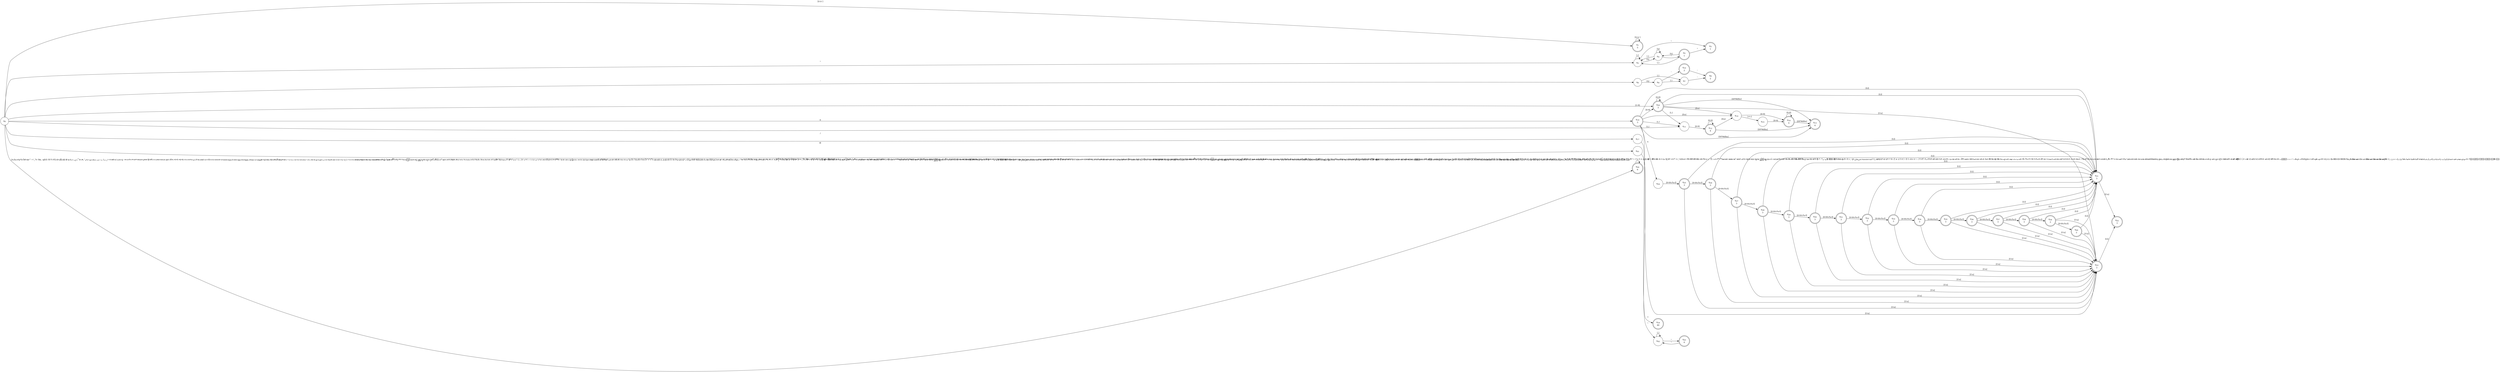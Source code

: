 digraph FFA {
rankdir=LR
node [shape=circle]
q0->q1 [label="[\\t-\\r ]"]
q0->q2 [label="\""]
q0->q6 [label="'"]
q0->q11 [label="[\\.]"]
q0->q17 [label="/"]
q0->q19 [label="0"]
q0->q20 [label="[1-9]"]
q0->q41 [label="@"]
q0->q44 [label="[A-Za-zªµºÀ-ÖØ-öø-ˁˆ-ˑˠ-ˤˬˮͰ-ʹͶͷͺ-ͽͿΆΈ-ΊΌΎ-ΡΣ-ϵϷ-ҁҊ-ԯԱ-Ֆՙա-ևא-תװ-ײؠ-يٮٯٱ-ۓەۥۦۮۯۺ-ۼۿܐܒ-ܯݍ-ޥޱߊ-ߪߴߵߺࠀ-ࠕࠚࠤࠨࡀ-ࡘࢠ-ࢴऄ-हऽॐक़-ॡॱ-ঀঅ-ঌএঐও-নপ-রলশ-হঽৎড়ঢ়য়-ৡৰৱਅ-ਊਏਐਓ-ਨਪ-ਰਲਲ਼ਵਸ਼ਸਹਖ਼-ੜਫ਼ੲ-ੴઅ-ઍએ-ઑઓ-નપ-રલળવ-હઽૐૠૡૹଅ-ଌଏଐଓ-ନପ-ରଲଳଵ-ହଽଡ଼ଢ଼ୟ-ୡୱஃஅ-ஊஎ-ஐஒ-கஙசஜஞடணதந-பம-ஹௐఅ-ఌఎ-ఐఒ-నప-హఽౘ-ౚౠౡಅ-ಌಎ-ಐಒ-ನಪ-ಳವ-ಹಽೞೠೡೱೲഅ-ഌഎ-ഐഒ-ഺഽൎൟ-ൡൺ-ൿඅ-ඖක-නඳ-රලව-ෆก-ะาำเ-ๆກຂຄງຈຊຍດ-ທນ-ຟມ-ຣລວສຫອ-ະາຳຽເ-ໄໆໜ-ໟༀཀ-ཇཉ-ཬྈ-ྌက-ဪဿၐ-ၕၚ-ၝၡၥၦၮ-ၰၵ-ႁႎႠ-ჅჇჍა-ჺჼ-ቈቊ-ቍቐ-ቖቘቚ-ቝበ-ኈኊ-ኍነ-ኰኲ-ኵኸ-ኾዀዂ-ዅወ-ዖዘ-ጐጒ-ጕጘ-ፚᎀ-ᎏᎠ-Ᏽᏸ-ᏽᐁ-ᙬᙯ-ᙿᚁ-ᚚᚠ-ᛪᛱ-ᛸᜀ-ᜌᜎ-ᜑᜠ-ᜱᝀ-ᝑᝠ-ᝬᝮ-ᝰក-ឳៗៜᠠ-ᡷᢀ-ᢨᢪᢰ-ᣵᤀ-ᤞᥐ-ᥭᥰ-ᥴᦀ-ᦫᦰ-ᧉᨀ-ᨖᨠ-ᩔᪧᬅ-ᬳᭅ-ᭋᮃ-ᮠᮮᮯᮺ-ᯥᰀ-ᰣᱍ-ᱏᱚ-ᱽᳩ-ᳬᳮ-ᳱᳵᳶᴀ-ᶿḀ-ἕἘ-Ἕἠ-ὅὈ-Ὅὐ-ὗὙὛὝὟ-ώᾀ-ᾴᾶ-ᾼιῂ-ῄῆ-ῌῐ-ΐῖ-Ίῠ-Ῥῲ-ῴῶ-ῼⁱⁿₐ-ₜℂℇℊ-ℓℕℙ-ℝℤΩℨK-ℭℯ-ℹℼ-ℿⅅ-ⅉⅎↃↄⰀ-Ⱞⰰ-ⱞⱠ-ⳤⳫ-ⳮⳲⳳⴀ-ⴥⴧⴭⴰ-ⵧⵯⶀ-ⶖⶠ-ⶦⶨ-ⶮⶰ-ⶶⶸ-ⶾⷀ-ⷆⷈ-ⷎⷐ-ⷖⷘ-ⷞⸯ々〆〱-〵〻〼ぁ-ゖゝ-ゟァ-ヺー-ヿㄅ-ㄭㄱ-ㆎㆠ-ㆺㇰ-ㇿ㐀-䶵一-鿕ꀀ-ꒌꓐ-ꓽꔀ-ꘌꘐ-ꘟꘪꘫꙀ-ꙮꙿ-ꚝꚠ-ꛥꜗ-ꜟꜢ-ꞈꞋ-ꞭꞰ-ꞷꟷ-ꠁꠃ-ꠅꠇ-ꠊꠌ-ꠢꡀ-ꡳꢂ-ꢳꣲ-ꣷꣻꣽꤊ-ꤥꤰ-ꥆꥠ-ꥼꦄ-ꦲꧏꧠ-ꧤꧦ-ꧯꧺ-ꧾꨀ-ꨨꩀ-ꩂꩄ-ꩋꩠ-ꩶꩺꩾ-ꪯꪱꪵꪶꪹ-ꪽꫀꫂꫛ-ꫝꫠ-ꫪꫲ-ꫴꬁ-ꬆꬉ-ꬎꬑ-ꬖꬠ-ꬦꬨ-ꬮꬰ-ꭚꭜ-ꭥꭰ-ꯢ가-힣ힰ-ퟆퟋ-ퟻ豈-舘並-龎ﬀ-ﬆﬓ-ﬗיִײַ-ﬨשׁ-זּטּ-לּמּנּסּףּפּצּ-ﮱﯓ-ﴽﵐ-ﶏﶒ-ﷇﷰ-ﷻﹰ-ﹴﹶ-ﻼＡ-Ｚａ-ｚｦ-ﾾￂ-ￇￊ-ￏￒ-ￗￚ-ￜ𐀀-𐀋𐀍-𐀦𐀨-𐀺𐀼𐀽𐀿-𐁍𐁐-𐁝𐂀-𐃺𐊀-𐊜𐊠-𐋐𐌀-𐌟𐌰-𐍀𐍂-𐍉𐍐-𐍵𐎀-𐎝𐎠-𐏃𐏈-𐏏𐐀-𐒝𐔀-𐔧𐔰-𐕣𐘀-𐜶𐝀-𐝕𐝠-𐝧𐠀-𐠅𐠈𐠊-𐠵𐠷𐠸𐠼𐠿-𐡕𐡠-𐡶𐢀-𐢞𐣠-𐣲𐣴𐣵𐤀-𐤕𐤠-𐤹𐦀-𐦷𐦾𐦿𐨀𐨐-𐨓𐨕-𐨗𐨙-𐨳𐩠-𐩼𐪀-𐪜𐫀-𐫇𐫉-𐫤𐬀-𐬵𐭀-𐭕𐭠-𐭲𐮀-𐮑𐰀-𐱈𐲀-𐲲𐳀-𐳲𑀃-𑀷𑂃-𑂯𑃐-𑃨𑄃-𑄦𑅐-𑅲𑅶𑆃-𑆲𑇁-𑇄𑇚𑇜𑈀-𑈑𑈓-𑈫𑊀-𑊆𑊈𑊊-𑊍𑊏-𑊝𑊟-𑊨𑊰-𑋞𑌅-𑌌𑌏𑌐𑌓-𑌨𑌪-𑌰𑌲𑌳𑌵-𑌹𑌽𑍐𑍝-𑍡𑒀-𑒯𑓄𑓅𑓇𑖀-𑖮𑗘-𑗛𑘀-𑘯𑙄𑚀-𑚪𑜀-𑜙𑢠-𑣟𑣿𑫀-𑫸𒀀-𒎙𒒀-𒕃𓀀-𓐮𔐀-𔙆𖠀-𖨸𖩀-𖩞𖫐-𖫭𖬀-𖬯𖭀-𖭃𖭣-𖭷𖭽-𖮏𖼀-𖽄𖽐𖾓-𖾟𛀀𛀁𛰀-𛱪𛱰-𛱼𛲀-𛲈𛲐-𛲙𝐀-𝑔𝑖-𝒜𝒞𝒟𝒢𝒥𝒦𝒩-𝒬𝒮-𝒹𝒻𝒽-𝓃𝓅-𝔅𝔇-𝔊𝔍-𝔔𝔖-𝔜𝔞-𝔹𝔻-𝔾𝕀-𝕄𝕆𝕊-𝕐𝕒-𝚥𝚨-𝛀𝛂-𝛚𝛜-𝛺𝛼-𝜔𝜖-𝜴𝜶-𝝎𝝐-𝝮𝝰-𝞈𝞊-𝞨𝞪-𝟂𝟄-𝟋𞠀-𞣄𞸀-𞸃𞸅-𞸟𞸡𞸢𞸤𞸧𞸩-𞸲𞸴-𞸷𞸹𞸻𞹂𞹇𞹉𞹋𞹍-𞹏𞹑𞹒𞹔𞹗𞹙𞹛𞹝𞹟𞹡𞹢𞹤𞹧-𞹪𞹬-𞹲𞹴-𞹷𞹹-𞹼𞹾𞺀-𞺉𞺋-𞺛𞺡-𞺣𞺥-𞺩𞺫-𞺻𠀀-𪛖𪜀-𫜴𫝀-𫠝𫠠-𬺡丽-𪘀]"]
q1->q1 [label="[\\t-\\r ]"]
q2->q2 [label="[.]"]
q2->q3 [label="\""]
q2->q4 [label="[\\\\]"]
q4->q2 [label="[.]"]
q4->q5 [label="\""]
q4->q4 [label="[\\\\]"]
q5->q2 [label="[.]"]
q5->q3 [label="\""]
q5->q4 [label="[\\\\]"]
q6->q7 [label="[.]"]
q6->q9 [label="[\\\\]"]
q7->q8 [label="'"]
q9->q7 [label="[.]"]
q9->q10 [label="'"]
q10->q8 [label="'"]
q11->q12 [label="[0-9]"]
q12->q12 [label="[0-9]"]
q12->q13 [label="[DFMdfm]"]
q12->q14 [label="[Ee]"]
q14->q15 [label="[+\\-]"]
q14->q16 [label="[0-9]"]
q15->q16 [label="[0-9]"]
q16->q16 [label="[0-9]"]
q16->q13 [label="[DFMdfm]"]
q17->q18 [label="*"]
q19->q11 [label="[\\.]"]
q19->q20 [label="[0-9]"]
q19->q13 [label="[DFMdfm]"]
q19->q14 [label="[Ee]"]
q19->q21 [label="[Ll]"]
q19->q23 [label="[Uu]"]
q19->q24 [label="x"]
q20->q11 [label="[\\.]"]
q20->q20 [label="[0-9]"]
q20->q13 [label="[DFMdfm]"]
q20->q14 [label="[Ee]"]
q20->q21 [label="[Ll]"]
q20->q23 [label="[Uu]"]
q21->q22 [label="[Uu]"]
q23->q22 [label="[Ll]"]
q24->q25 [label="[0-9A-Fa-f]"]
q25->q26 [label="[0-9A-Fa-f]"]
q25->q21 [label="[Ll]"]
q25->q23 [label="[Uu]"]
q26->q27 [label="[0-9A-Fa-f]"]
q26->q21 [label="[Ll]"]
q26->q23 [label="[Uu]"]
q27->q28 [label="[0-9A-Fa-f]"]
q27->q21 [label="[Ll]"]
q27->q23 [label="[Uu]"]
q28->q29 [label="[0-9A-Fa-f]"]
q28->q21 [label="[Ll]"]
q28->q23 [label="[Uu]"]
q29->q30 [label="[0-9A-Fa-f]"]
q29->q21 [label="[Ll]"]
q29->q23 [label="[Uu]"]
q30->q31 [label="[0-9A-Fa-f]"]
q30->q21 [label="[Ll]"]
q30->q23 [label="[Uu]"]
q31->q32 [label="[0-9A-Fa-f]"]
q31->q21 [label="[Ll]"]
q31->q23 [label="[Uu]"]
q32->q33 [label="[0-9A-Fa-f]"]
q32->q21 [label="[Ll]"]
q32->q23 [label="[Uu]"]
q33->q34 [label="[0-9A-Fa-f]"]
q33->q21 [label="[Ll]"]
q33->q23 [label="[Uu]"]
q34->q35 [label="[0-9A-Fa-f]"]
q34->q21 [label="[Ll]"]
q34->q23 [label="[Uu]"]
q35->q36 [label="[0-9A-Fa-f]"]
q35->q21 [label="[Ll]"]
q35->q23 [label="[Uu]"]
q36->q37 [label="[0-9A-Fa-f]"]
q36->q21 [label="[Ll]"]
q36->q23 [label="[Uu]"]
q37->q38 [label="[0-9A-Fa-f]"]
q37->q21 [label="[Ll]"]
q37->q23 [label="[Uu]"]
q38->q39 [label="[0-9A-Fa-f]"]
q38->q21 [label="[Ll]"]
q38->q23 [label="[Uu]"]
q39->q40 [label="[0-9A-Fa-f]"]
q39->q21 [label="[Ll]"]
q39->q23 [label="[Uu]"]
q40->q21 [label="[Ll]"]
q40->q23 [label="[Uu]"]
q41->q42 [label="\""]
q42->q42 [label="[.]"]
q42->q43 [label="\""]
q43->q42 [label="\""]
q44->q44 [label="[0-9A-Za-zªµºÀ-ÖØ-öø-ˁˆ-ˑˠ-ˤˬˮͰ-ʹͶͷͺ-ͽͿΆΈ-ΊΌΎ-ΡΣ-ϵϷ-ҁҊ-ԯԱ-Ֆՙա-ևא-תװ-ײؠ-ي٠-٩ٮٯٱ-ۓەۥۦۮ-ۼۿܐܒ-ܯݍ-ޥޱ߀-ߪߴߵߺࠀ-ࠕࠚࠤࠨࡀ-ࡘࢠ-ࢴऄ-हऽॐक़-ॡ०-९ॱ-ঀঅ-ঌএঐও-নপ-রলশ-হঽৎড়ঢ়য়-ৡ০-ৱਅ-ਊਏਐਓ-ਨਪ-ਰਲਲ਼ਵਸ਼ਸਹਖ਼-ੜਫ਼੦-੯ੲ-ੴઅ-ઍએ-ઑઓ-નપ-રલળવ-હઽૐૠૡ૦-૯ૹଅ-ଌଏଐଓ-ନପ-ରଲଳଵ-ହଽଡ଼ଢ଼ୟ-ୡ୦-୯ୱஃஅ-ஊஎ-ஐஒ-கஙசஜஞடணதந-பம-ஹௐ௦-௯అ-ఌఎ-ఐఒ-నప-హఽౘ-ౚౠౡ౦-౯ಅ-ಌಎ-ಐಒ-ನಪ-ಳವ-ಹಽೞೠೡ೦-೯ೱೲഅ-ഌഎ-ഐഒ-ഺഽൎൟ-ൡ൦-൯ൺ-ൿඅ-ඖක-නඳ-රලව-ෆ෦-෯ก-ะาำเ-ๆ๐-๙ກຂຄງຈຊຍດ-ທນ-ຟມ-ຣລວສຫອ-ະາຳຽເ-ໄໆ໐-໙ໜ-ໟༀ༠-༩ཀ-ཇཉ-ཬྈ-ྌက-ဪဿ-၉ၐ-ၕၚ-ၝၡၥၦၮ-ၰၵ-ႁႎ႐-႙Ⴀ-ჅჇჍა-ჺჼ-ቈቊ-ቍቐ-ቖቘቚ-ቝበ-ኈኊ-ኍነ-ኰኲ-ኵኸ-ኾዀዂ-ዅወ-ዖዘ-ጐጒ-ጕጘ-ፚᎀ-ᎏᎠ-Ᏽᏸ-ᏽᐁ-ᙬᙯ-ᙿᚁ-ᚚᚠ-ᛪᛱ-ᛸᜀ-ᜌᜎ-ᜑᜠ-ᜱᝀ-ᝑᝠ-ᝬᝮ-ᝰក-ឳៗៜ០-៩᠐-᠙ᠠ-ᡷᢀ-ᢨᢪᢰ-ᣵᤀ-ᤞ᥆-ᥭᥰ-ᥴᦀ-ᦫᦰ-ᧉ᧐-᧙ᨀ-ᨖᨠ-ᩔ᪀-᪉᪐-᪙ᪧᬅ-ᬳᭅ-ᭋ᭐-᭙ᮃ-ᮠᮮ-ᯥᰀ-ᰣ᱀-᱉ᱍ-ᱽᳩ-ᳬᳮ-ᳱᳵᳶᴀ-ᶿḀ-ἕἘ-Ἕἠ-ὅὈ-Ὅὐ-ὗὙὛὝὟ-ώᾀ-ᾴᾶ-ᾼιῂ-ῄῆ-ῌῐ-ΐῖ-Ίῠ-Ῥῲ-ῴῶ-ῼⁱⁿₐ-ₜℂℇℊ-ℓℕℙ-ℝℤΩℨK-ℭℯ-ℹℼ-ℿⅅ-ⅉⅎↃↄⰀ-Ⱞⰰ-ⱞⱠ-ⳤⳫ-ⳮⳲⳳⴀ-ⴥⴧⴭⴰ-ⵧⵯⶀ-ⶖⶠ-ⶦⶨ-ⶮⶰ-ⶶⶸ-ⶾⷀ-ⷆⷈ-ⷎⷐ-ⷖⷘ-ⷞⸯ々〆〱-〵〻〼ぁ-ゖゝ-ゟァ-ヺー-ヿㄅ-ㄭㄱ-ㆎㆠ-ㆺㇰ-ㇿ㐀-䶵一-鿕ꀀ-ꒌꓐ-ꓽꔀ-ꘌꘐ-ꘫꙀ-ꙮꙿ-ꚝꚠ-ꛥꜗ-ꜟꜢ-ꞈꞋ-ꞭꞰ-ꞷꟷ-ꠁꠃ-ꠅꠇ-ꠊꠌ-ꠢꡀ-ꡳꢂ-ꢳ꣐-꣙ꣲ-ꣷꣻꣽ꤀-ꤥꤰ-ꥆꥠ-ꥼꦄ-ꦲꧏ-꧙ꧠ-ꧤꧦ-ꧾꨀ-ꨨꩀ-ꩂꩄ-ꩋ꩐-꩙ꩠ-ꩶꩺꩾ-ꪯꪱꪵꪶꪹ-ꪽꫀꫂꫛ-ꫝꫠ-ꫪꫲ-ꫴꬁ-ꬆꬉ-ꬎꬑ-ꬖꬠ-ꬦꬨ-ꬮꬰ-ꭚꭜ-ꭥꭰ-ꯢ꯰-꯹가-힣ힰ-ퟆퟋ-ퟻ豈-舘並-龎ﬀ-ﬆﬓ-ﬗיִײַ-ﬨשׁ-זּטּ-לּמּנּסּףּפּצּ-ﮱﯓ-ﴽﵐ-ﶏﶒ-ﷇﷰ-ﷻﹰ-ﹴﹶ-ﻼ０-９Ａ-Ｚａ-ｚｦ-ﾾￂ-ￇￊ-ￏￒ-ￗￚ-ￜ𐀀-𐀋𐀍-𐀦𐀨-𐀺𐀼𐀽𐀿-𐁍𐁐-𐁝𐂀-𐃺𐊀-𐊜𐊠-𐋐𐌀-𐌟𐌰-𐍀𐍂-𐍉𐍐-𐍵𐎀-𐎝𐎠-𐏃𐏈-𐏏𐐀-𐒝𐒠-𐒩𐔀-𐔧𐔰-𐕣𐘀-𐜶𐝀-𐝕𐝠-𐝧𐠀-𐠅𐠈𐠊-𐠵𐠷𐠸𐠼𐠿-𐡕𐡠-𐡶𐢀-𐢞𐣠-𐣲𐣴𐣵𐤀-𐤕𐤠-𐤹𐦀-𐦷𐦾𐦿𐨀𐨐-𐨓𐨕-𐨗𐨙-𐨳𐩠-𐩼𐪀-𐪜𐫀-𐫇𐫉-𐫤𐬀-𐬵𐭀-𐭕𐭠-𐭲𐮀-𐮑𐰀-𐱈𐲀-𐲲𐳀-𐳲𑀃-𑀷𑁦-𑁯𑂃-𑂯𑃐-𑃨𑃰-𑃹𑄃-𑄦𑄶-𑄿𑅐-𑅲𑅶𑆃-𑆲𑇁-𑇄𑇐-𑇚𑇜𑈀-𑈑𑈓-𑈫𑊀-𑊆𑊈𑊊-𑊍𑊏-𑊝𑊟-𑊨𑊰-𑋞𑋰-𑋹𑌅-𑌌𑌏𑌐𑌓-𑌨𑌪-𑌰𑌲𑌳𑌵-𑌹𑌽𑍐𑍝-𑍡𑒀-𑒯𑓄𑓅𑓇𑓐-𑓙𑖀-𑖮𑗘-𑗛𑘀-𑘯𑙄𑙐-𑙙𑚀-𑚪𑛀-𑛉𑜀-𑜙𑜰-𑜹𑢠-𑣩𑣿𑫀-𑫸𒀀-𒎙𒒀-𒕃𓀀-𓐮𔐀-𔙆𖠀-𖨸𖩀-𖩞𖩠-𖩩𖫐-𖫭𖬀-𖬯𖭀-𖭃𖭐-𖭙𖭣-𖭷𖭽-𖮏𖼀-𖽄𖽐𖾓-𖾟𛀀𛀁𛰀-𛱪𛱰-𛱼𛲀-𛲈𛲐-𛲙𝐀-𝑔𝑖-𝒜𝒞𝒟𝒢𝒥𝒦𝒩-𝒬𝒮-𝒹𝒻𝒽-𝓃𝓅-𝔅𝔇-𝔊𝔍-𝔔𝔖-𝔜𝔞-𝔹𝔻-𝔾𝕀-𝕄𝕆𝕊-𝕐𝕒-𝚥𝚨-𝛀𝛂-𝛚𝛜-𝛺𝛼-𝜔𝜖-𝜴𝜶-𝝎𝝐-𝝮𝝰-𝞈𝞊-𝞨𝞪-𝟂𝟄-𝟋𝟎-𝟿𞠀-𞣄𞸀-𞸃𞸅-𞸟𞸡𞸢𞸤𞸧𞸩-𞸲𞸴-𞸷𞸹𞸻𞹂𞹇𞹉𞹋𞹍-𞹏𞹑𞹒𞹔𞹗𞹙𞹛𞹝𞹟𞹡𞹢𞹤𞹧-𞹪𞹬-𞹲𞹴-𞹷𞹹-𞹼𞹾𞺀-𞺉𞺋-𞺛𞺡-𞺣𞺥-𞺩𞺫-𞺻𠀀-𪛖𪜀-𫜴𫝀-𫠝𫠠-𬺡丽-𪘀]"]
q0 [label=<<TABLE BORDER="0"><TR><TD>q<SUB>0</SUB></TD></TR></TABLE>>]
q1 [label=<<TABLE BORDER="0"><TR><TD>q<SUB>1</SUB></TD></TR><TR><TD>5</TD></TR></TABLE>>,shape=doublecircle]
q2 [label=<<TABLE BORDER="0"><TR><TD>q<SUB>2</SUB></TD></TR></TABLE>>]
q3 [label=<<TABLE BORDER="0"><TR><TD>q<SUB>3</SUB></TD></TR><TR><TD>1</TD></TR></TABLE>>,shape=doublecircle]
q4 [label=<<TABLE BORDER="0"><TR><TD>q<SUB>4</SUB></TD></TR></TABLE>>]
q5 [label=<<TABLE BORDER="0"><TR><TD>q<SUB>5</SUB></TD></TR><TR><TD>1</TD></TR></TABLE>>,shape=doublecircle]
q6 [label=<<TABLE BORDER="0"><TR><TD>q<SUB>6</SUB></TD></TR></TABLE>>]
q7 [label=<<TABLE BORDER="0"><TR><TD>q<SUB>7</SUB></TD></TR></TABLE>>]
q8 [label=<<TABLE BORDER="0"><TR><TD>q<SUB>8</SUB></TD></TR><TR><TD>2</TD></TR></TABLE>>,shape=doublecircle]
q9 [label=<<TABLE BORDER="0"><TR><TD>q<SUB>9</SUB></TD></TR></TABLE>>]
q10 [label=<<TABLE BORDER="0"><TR><TD>q<SUB>10</SUB></TD></TR><TR><TD>2</TD></TR></TABLE>>,shape=doublecircle]
q11 [label=<<TABLE BORDER="0"><TR><TD>q<SUB>11</SUB></TD></TR></TABLE>>]
q12 [label=<<TABLE BORDER="0"><TR><TD>q<SUB>12</SUB></TD></TR><TR><TD>4</TD></TR></TABLE>>,shape=doublecircle]
q13 [label=<<TABLE BORDER="0"><TR><TD>q<SUB>13</SUB></TD></TR><TR><TD>4</TD></TR></TABLE>>,shape=doublecircle]
q14 [label=<<TABLE BORDER="0"><TR><TD>q<SUB>14</SUB></TD></TR></TABLE>>]
q15 [label=<<TABLE BORDER="0"><TR><TD>q<SUB>15</SUB></TD></TR></TABLE>>]
q16 [label=<<TABLE BORDER="0"><TR><TD>q<SUB>16</SUB></TD></TR><TR><TD>4</TD></TR></TABLE>>,shape=doublecircle]
q17 [label=<<TABLE BORDER="0"><TR><TD>q<SUB>17</SUB></TD></TR></TABLE>>]
q18 [label=<<TABLE BORDER="0"><TR><TD>q<SUB>18</SUB></TD></TR><TR><TD>40</TD></TR></TABLE>>,shape=doublecircle]
q19 [label=<<TABLE BORDER="0"><TR><TD>q<SUB>19</SUB></TD></TR><TR><TD>3</TD></TR></TABLE>>,shape=doublecircle]
q20 [label=<<TABLE BORDER="0"><TR><TD>q<SUB>20</SUB></TD></TR><TR><TD>3</TD></TR></TABLE>>,shape=doublecircle]
q21 [label=<<TABLE BORDER="0"><TR><TD>q<SUB>21</SUB></TD></TR><TR><TD>3</TD></TR></TABLE>>,shape=doublecircle]
q22 [label=<<TABLE BORDER="0"><TR><TD>q<SUB>22</SUB></TD></TR><TR><TD>3</TD></TR></TABLE>>,shape=doublecircle]
q23 [label=<<TABLE BORDER="0"><TR><TD>q<SUB>23</SUB></TD></TR><TR><TD>3</TD></TR></TABLE>>,shape=doublecircle]
q24 [label=<<TABLE BORDER="0"><TR><TD>q<SUB>24</SUB></TD></TR></TABLE>>]
q25 [label=<<TABLE BORDER="0"><TR><TD>q<SUB>25</SUB></TD></TR><TR><TD>3</TD></TR></TABLE>>,shape=doublecircle]
q26 [label=<<TABLE BORDER="0"><TR><TD>q<SUB>26</SUB></TD></TR><TR><TD>3</TD></TR></TABLE>>,shape=doublecircle]
q27 [label=<<TABLE BORDER="0"><TR><TD>q<SUB>27</SUB></TD></TR><TR><TD>3</TD></TR></TABLE>>,shape=doublecircle]
q28 [label=<<TABLE BORDER="0"><TR><TD>q<SUB>28</SUB></TD></TR><TR><TD>3</TD></TR></TABLE>>,shape=doublecircle]
q29 [label=<<TABLE BORDER="0"><TR><TD>q<SUB>29</SUB></TD></TR><TR><TD>3</TD></TR></TABLE>>,shape=doublecircle]
q30 [label=<<TABLE BORDER="0"><TR><TD>q<SUB>30</SUB></TD></TR><TR><TD>3</TD></TR></TABLE>>,shape=doublecircle]
q31 [label=<<TABLE BORDER="0"><TR><TD>q<SUB>31</SUB></TD></TR><TR><TD>3</TD></TR></TABLE>>,shape=doublecircle]
q32 [label=<<TABLE BORDER="0"><TR><TD>q<SUB>32</SUB></TD></TR><TR><TD>3</TD></TR></TABLE>>,shape=doublecircle]
q33 [label=<<TABLE BORDER="0"><TR><TD>q<SUB>33</SUB></TD></TR><TR><TD>3</TD></TR></TABLE>>,shape=doublecircle]
q34 [label=<<TABLE BORDER="0"><TR><TD>q<SUB>34</SUB></TD></TR><TR><TD>3</TD></TR></TABLE>>,shape=doublecircle]
q35 [label=<<TABLE BORDER="0"><TR><TD>q<SUB>35</SUB></TD></TR><TR><TD>3</TD></TR></TABLE>>,shape=doublecircle]
q36 [label=<<TABLE BORDER="0"><TR><TD>q<SUB>36</SUB></TD></TR><TR><TD>3</TD></TR></TABLE>>,shape=doublecircle]
q37 [label=<<TABLE BORDER="0"><TR><TD>q<SUB>37</SUB></TD></TR><TR><TD>3</TD></TR></TABLE>>,shape=doublecircle]
q38 [label=<<TABLE BORDER="0"><TR><TD>q<SUB>38</SUB></TD></TR><TR><TD>3</TD></TR></TABLE>>,shape=doublecircle]
q39 [label=<<TABLE BORDER="0"><TR><TD>q<SUB>39</SUB></TD></TR><TR><TD>3</TD></TR></TABLE>>,shape=doublecircle]
q40 [label=<<TABLE BORDER="0"><TR><TD>q<SUB>40</SUB></TD></TR><TR><TD>3</TD></TR></TABLE>>,shape=doublecircle]
q41 [label=<<TABLE BORDER="0"><TR><TD>q<SUB>41</SUB></TD></TR></TABLE>>]
q42 [label=<<TABLE BORDER="0"><TR><TD>q<SUB>42</SUB></TD></TR></TABLE>>]
q43 [label=<<TABLE BORDER="0"><TR><TD>q<SUB>43</SUB></TD></TR><TR><TD>0</TD></TR></TABLE>>,shape=doublecircle]
q44 [label=<<TABLE BORDER="0"><TR><TD>q<SUB>44</SUB></TD></TR><TR><TD>6</TD></TR></TABLE>>,shape=doublecircle]
q1,q3,q5,q8,q10,q12,q13,q16,q18,q19,q20,q21,q22,q23,q25,q26,q27,q28,q29,q30,q31,q32,q33,q34,q35,q36,q37,q38,q39,q40,q43,q44,q1,q3,q5,q8,q10,q12,q13,q16,q18,q19,q20,q21,q22,q23,q25,q26,q27,q28,q29,q30,q31,q32,q33,q34,q35,q36,q37,q38,q39,q40,q43,q44 [shape=doublecircle]
}
